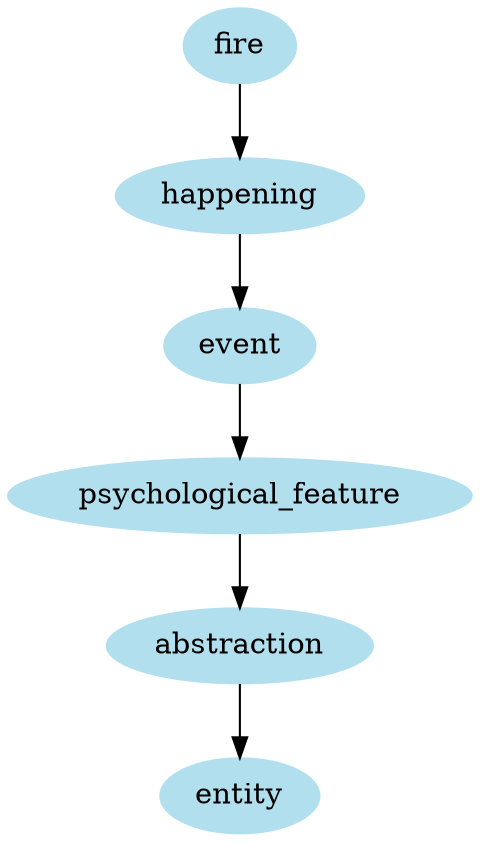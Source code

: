 digraph unix {
	node [color=lightblue2 style=filled]
	size="6,6"
	fire -> happening
	happening -> event
	event -> psychological_feature
	psychological_feature -> abstraction
	abstraction -> entity
}
